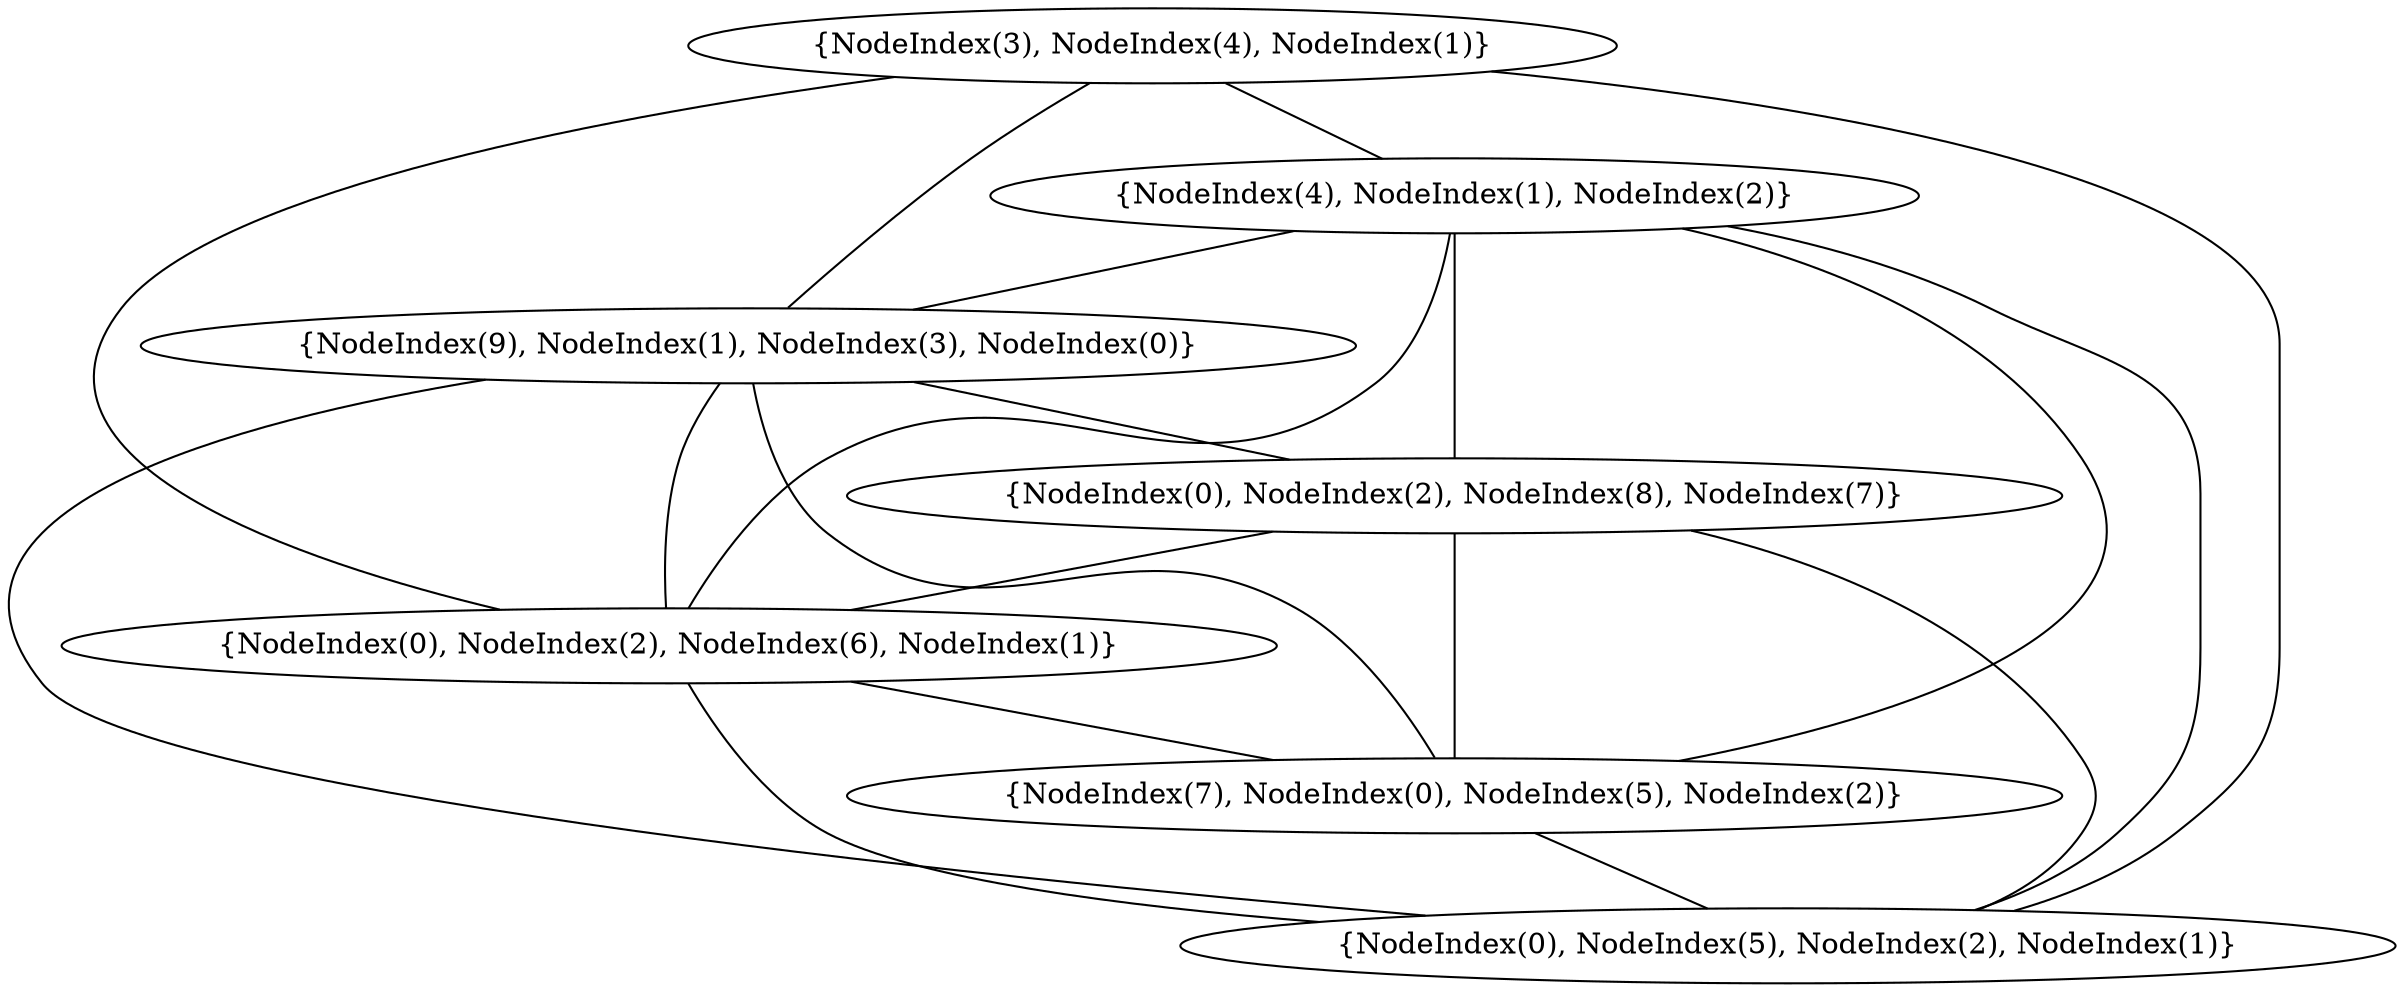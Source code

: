 graph {
    0 [ label = "{NodeIndex(0), NodeIndex(5), NodeIndex(2), NodeIndex(1)}" ]
    1 [ label = "{NodeIndex(7), NodeIndex(0), NodeIndex(5), NodeIndex(2)}" ]
    2 [ label = "{NodeIndex(0), NodeIndex(2), NodeIndex(6), NodeIndex(1)}" ]
    3 [ label = "{NodeIndex(0), NodeIndex(2), NodeIndex(8), NodeIndex(7)}" ]
    4 [ label = "{NodeIndex(9), NodeIndex(1), NodeIndex(3), NodeIndex(0)}" ]
    5 [ label = "{NodeIndex(4), NodeIndex(1), NodeIndex(2)}" ]
    6 [ label = "{NodeIndex(3), NodeIndex(4), NodeIndex(1)}" ]
    1 -- 0 [ ]
    2 -- 0 [ ]
    2 -- 1 [ ]
    3 -- 0 [ ]
    3 -- 1 [ ]
    3 -- 2 [ ]
    4 -- 0 [ ]
    4 -- 1 [ ]
    4 -- 2 [ ]
    4 -- 3 [ ]
    5 -- 0 [ ]
    5 -- 1 [ ]
    5 -- 2 [ ]
    5 -- 3 [ ]
    5 -- 4 [ ]
    6 -- 0 [ ]
    6 -- 2 [ ]
    6 -- 4 [ ]
    6 -- 5 [ ]
}
